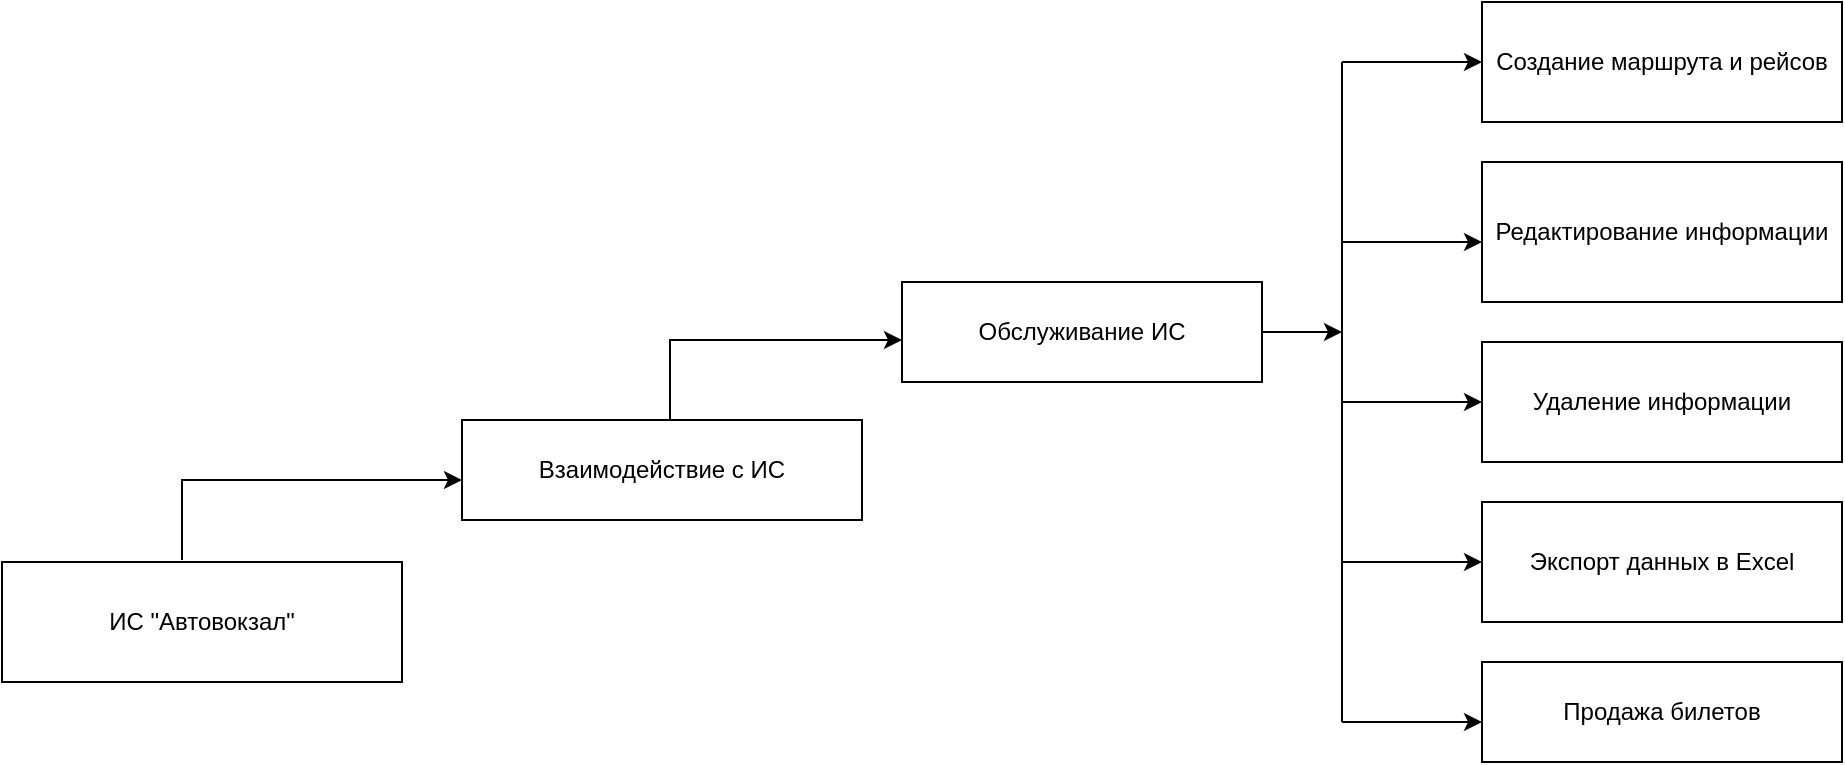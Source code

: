 <mxfile version="20.8.11" type="github">
  <diagram name="Страница 1" id="c36WzSYWLpV6vIGdTMvF">
    <mxGraphModel dx="2213" dy="783" grid="1" gridSize="10" guides="1" tooltips="1" connect="1" arrows="1" fold="1" page="1" pageScale="1" pageWidth="827" pageHeight="1169" math="0" shadow="0">
      <root>
        <mxCell id="0" />
        <mxCell id="1" parent="0" />
        <mxCell id="v5O-tt8Nk6luOTBKUJJN-1" value="ИС &quot;Автовокзал&quot;&lt;br&gt;" style="rounded=0;whiteSpace=wrap;html=1;" vertex="1" parent="1">
          <mxGeometry x="-60" y="440" width="200" height="60" as="geometry" />
        </mxCell>
        <mxCell id="v5O-tt8Nk6luOTBKUJJN-6" value="" style="endArrow=classic;html=1;rounded=0;" edge="1" parent="1">
          <mxGeometry width="50" height="50" relative="1" as="geometry">
            <mxPoint x="30" y="439" as="sourcePoint" />
            <mxPoint x="170" y="399" as="targetPoint" />
            <Array as="points">
              <mxPoint x="30" y="399" />
            </Array>
          </mxGeometry>
        </mxCell>
        <mxCell id="v5O-tt8Nk6luOTBKUJJN-7" value="Взаимодействие с ИС" style="rounded=0;whiteSpace=wrap;html=1;" vertex="1" parent="1">
          <mxGeometry x="170" y="369" width="200" height="50" as="geometry" />
        </mxCell>
        <mxCell id="v5O-tt8Nk6luOTBKUJJN-8" value="" style="endArrow=classic;html=1;rounded=0;" edge="1" parent="1">
          <mxGeometry width="50" height="50" relative="1" as="geometry">
            <mxPoint x="274" y="369" as="sourcePoint" />
            <mxPoint x="390" y="329" as="targetPoint" />
            <Array as="points">
              <mxPoint x="274" y="329" />
            </Array>
          </mxGeometry>
        </mxCell>
        <mxCell id="v5O-tt8Nk6luOTBKUJJN-9" style="edgeStyle=orthogonalEdgeStyle;rounded=0;orthogonalLoop=1;jettySize=auto;html=1;exitX=0.5;exitY=1;exitDx=0;exitDy=0;" edge="1" parent="1">
          <mxGeometry relative="1" as="geometry">
            <mxPoint x="30" y="499" as="sourcePoint" />
            <mxPoint x="30" y="499" as="targetPoint" />
          </mxGeometry>
        </mxCell>
        <mxCell id="v5O-tt8Nk6luOTBKUJJN-13" style="edgeStyle=orthogonalEdgeStyle;rounded=0;orthogonalLoop=1;jettySize=auto;html=1;" edge="1" parent="1" source="v5O-tt8Nk6luOTBKUJJN-10">
          <mxGeometry relative="1" as="geometry">
            <mxPoint x="610" y="325" as="targetPoint" />
          </mxGeometry>
        </mxCell>
        <mxCell id="v5O-tt8Nk6luOTBKUJJN-10" value="Обслуживание ИС" style="rounded=0;whiteSpace=wrap;html=1;" vertex="1" parent="1">
          <mxGeometry x="390" y="300" width="180" height="50" as="geometry" />
        </mxCell>
        <mxCell id="v5O-tt8Nk6luOTBKUJJN-12" value="" style="endArrow=classic;html=1;rounded=0;" edge="1" parent="1">
          <mxGeometry width="50" height="50" relative="1" as="geometry">
            <mxPoint x="610" y="190" as="sourcePoint" />
            <mxPoint x="680" y="190" as="targetPoint" />
          </mxGeometry>
        </mxCell>
        <mxCell id="v5O-tt8Nk6luOTBKUJJN-15" value="" style="endArrow=none;html=1;rounded=0;" edge="1" parent="1">
          <mxGeometry width="50" height="50" relative="1" as="geometry">
            <mxPoint x="610" y="520" as="sourcePoint" />
            <mxPoint x="610" y="190" as="targetPoint" />
          </mxGeometry>
        </mxCell>
        <mxCell id="v5O-tt8Nk6luOTBKUJJN-16" value="Создание маршрута и рейсов" style="rounded=0;whiteSpace=wrap;html=1;" vertex="1" parent="1">
          <mxGeometry x="680" y="160" width="180" height="60" as="geometry" />
        </mxCell>
        <mxCell id="v5O-tt8Nk6luOTBKUJJN-18" value="" style="endArrow=classic;html=1;rounded=0;" edge="1" parent="1">
          <mxGeometry width="50" height="50" relative="1" as="geometry">
            <mxPoint x="610" y="280" as="sourcePoint" />
            <mxPoint x="680" y="280" as="targetPoint" />
          </mxGeometry>
        </mxCell>
        <mxCell id="v5O-tt8Nk6luOTBKUJJN-19" value="Редактирование информации" style="rounded=0;whiteSpace=wrap;html=1;" vertex="1" parent="1">
          <mxGeometry x="680" y="240" width="180" height="70" as="geometry" />
        </mxCell>
        <mxCell id="v5O-tt8Nk6luOTBKUJJN-20" value="" style="endArrow=classic;html=1;rounded=0;" edge="1" parent="1">
          <mxGeometry width="50" height="50" relative="1" as="geometry">
            <mxPoint x="610" y="360" as="sourcePoint" />
            <mxPoint x="680" y="360" as="targetPoint" />
          </mxGeometry>
        </mxCell>
        <mxCell id="v5O-tt8Nk6luOTBKUJJN-21" value="Удаление информации" style="rounded=0;whiteSpace=wrap;html=1;" vertex="1" parent="1">
          <mxGeometry x="680" y="330" width="180" height="60" as="geometry" />
        </mxCell>
        <mxCell id="v5O-tt8Nk6luOTBKUJJN-22" value="" style="endArrow=classic;html=1;rounded=0;" edge="1" parent="1">
          <mxGeometry width="50" height="50" relative="1" as="geometry">
            <mxPoint x="610" y="440" as="sourcePoint" />
            <mxPoint x="680" y="440" as="targetPoint" />
            <Array as="points">
              <mxPoint x="670" y="440" />
            </Array>
          </mxGeometry>
        </mxCell>
        <mxCell id="v5O-tt8Nk6luOTBKUJJN-23" value="Экспорт данных в Excel" style="rounded=0;whiteSpace=wrap;html=1;" vertex="1" parent="1">
          <mxGeometry x="680" y="410" width="180" height="60" as="geometry" />
        </mxCell>
        <mxCell id="v5O-tt8Nk6luOTBKUJJN-24" value="" style="endArrow=classic;html=1;rounded=0;" edge="1" parent="1">
          <mxGeometry width="50" height="50" relative="1" as="geometry">
            <mxPoint x="610" y="520" as="sourcePoint" />
            <mxPoint x="680" y="520" as="targetPoint" />
          </mxGeometry>
        </mxCell>
        <mxCell id="v5O-tt8Nk6luOTBKUJJN-26" value="Продажа билетов" style="rounded=0;whiteSpace=wrap;html=1;" vertex="1" parent="1">
          <mxGeometry x="680" y="490" width="180" height="50" as="geometry" />
        </mxCell>
      </root>
    </mxGraphModel>
  </diagram>
</mxfile>
